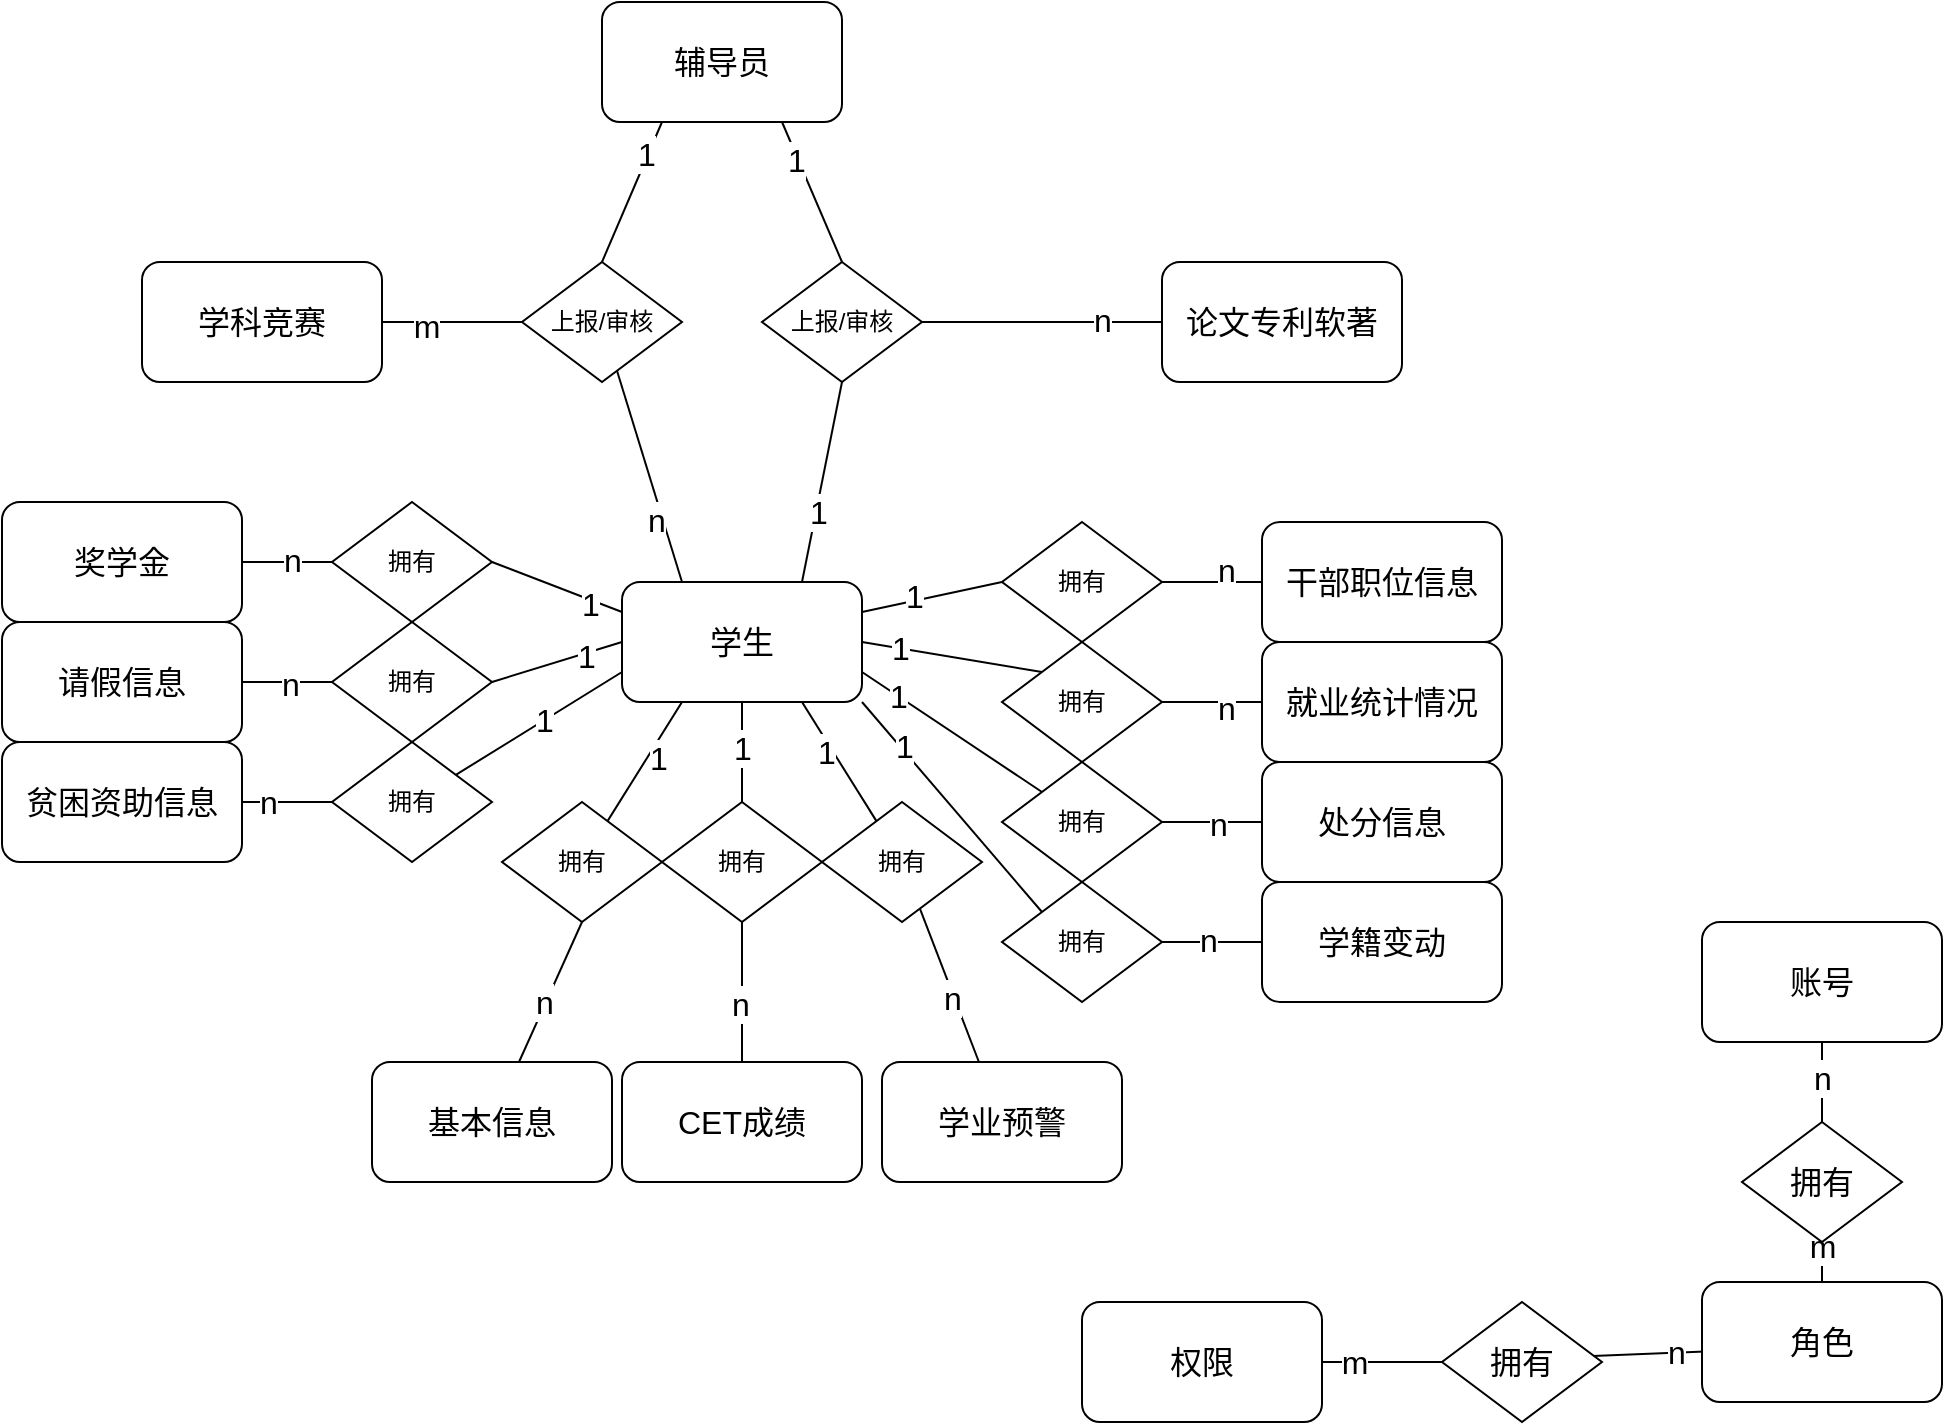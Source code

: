 <mxfile version="24.0.2" type="github">
  <diagram name="Page-1" id="Ix-445wSyXX7Rc5fptbm">
    <mxGraphModel dx="1953" dy="2136" grid="1" gridSize="10" guides="1" tooltips="1" connect="1" arrows="1" fold="1" page="1" pageScale="1" pageWidth="850" pageHeight="1100" math="0" shadow="0">
      <root>
        <mxCell id="0" />
        <mxCell id="1" parent="0" />
        <mxCell id="8vq5FHL1kok4xc9j8ktI-8" style="rounded=0;orthogonalLoop=1;jettySize=auto;html=1;exitX=0.5;exitY=1;exitDx=0;exitDy=0;entryX=0.5;entryY=0;entryDx=0;entryDy=0;endArrow=none;endFill=0;fontSize=16;" parent="1" source="8vq5FHL1kok4xc9j8ktI-1" target="8vq5FHL1kok4xc9j8ktI-7" edge="1">
          <mxGeometry relative="1" as="geometry" />
        </mxCell>
        <mxCell id="8vq5FHL1kok4xc9j8ktI-15" value="&lt;font style=&quot;font-size: 16px;&quot;&gt;n&lt;/font&gt;" style="edgeLabel;html=1;align=center;verticalAlign=middle;resizable=0;points=[];fontSize=16;" parent="8vq5FHL1kok4xc9j8ktI-8" vertex="1" connectable="0">
          <mxGeometry x="-0.1" relative="1" as="geometry">
            <mxPoint as="offset" />
          </mxGeometry>
        </mxCell>
        <mxCell id="8vq5FHL1kok4xc9j8ktI-1" value="账号" style="rounded=1;whiteSpace=wrap;html=1;fontSize=16;" parent="1" vertex="1">
          <mxGeometry x="1030" y="300" width="120" height="60" as="geometry" />
        </mxCell>
        <mxCell id="8vq5FHL1kok4xc9j8ktI-2" value="权限" style="rounded=1;whiteSpace=wrap;html=1;fontSize=16;" parent="1" vertex="1">
          <mxGeometry x="720" y="490" width="120" height="60" as="geometry" />
        </mxCell>
        <mxCell id="8vq5FHL1kok4xc9j8ktI-5" style="rounded=0;orthogonalLoop=1;jettySize=auto;html=1;exitX=1;exitY=0.5;exitDx=0;exitDy=0;entryX=0;entryY=0.5;entryDx=0;entryDy=0;endArrow=none;endFill=0;fontSize=16;" parent="1" source="8vq5FHL1kok4xc9j8ktI-3" target="8vq5FHL1kok4xc9j8ktI-4" edge="1">
          <mxGeometry relative="1" as="geometry" />
        </mxCell>
        <mxCell id="8vq5FHL1kok4xc9j8ktI-17" value="&lt;font style=&quot;font-size: 16px;&quot;&gt;n&lt;/font&gt;" style="edgeLabel;html=1;align=center;verticalAlign=middle;resizable=0;points=[];fontSize=16;" parent="8vq5FHL1kok4xc9j8ktI-5" vertex="1" connectable="0">
          <mxGeometry x="-0.325" y="-2" relative="1" as="geometry">
            <mxPoint as="offset" />
          </mxGeometry>
        </mxCell>
        <mxCell id="8vq5FHL1kok4xc9j8ktI-39" value="n" style="edgeLabel;html=1;align=center;verticalAlign=middle;resizable=0;points=[];fontSize=16;" parent="8vq5FHL1kok4xc9j8ktI-5" vertex="1" connectable="0">
          <mxGeometry x="0.066" y="-1" relative="1" as="geometry">
            <mxPoint as="offset" />
          </mxGeometry>
        </mxCell>
        <mxCell id="8vq5FHL1kok4xc9j8ktI-3" value="角色" style="rounded=1;whiteSpace=wrap;html=1;fontSize=16;" parent="1" vertex="1">
          <mxGeometry x="1030" y="480" width="120" height="60" as="geometry" />
        </mxCell>
        <mxCell id="8vq5FHL1kok4xc9j8ktI-6" style="rounded=0;orthogonalLoop=1;jettySize=auto;html=1;exitX=1;exitY=0.5;exitDx=0;exitDy=0;entryX=1;entryY=0.5;entryDx=0;entryDy=0;endArrow=none;endFill=0;fontSize=16;" parent="1" source="8vq5FHL1kok4xc9j8ktI-4" target="8vq5FHL1kok4xc9j8ktI-2" edge="1">
          <mxGeometry relative="1" as="geometry" />
        </mxCell>
        <mxCell id="8vq5FHL1kok4xc9j8ktI-18" value="&lt;font style=&quot;font-size: 16px;&quot;&gt;m&lt;/font&gt;" style="edgeLabel;html=1;align=center;verticalAlign=middle;resizable=0;points=[];fontSize=16;" parent="8vq5FHL1kok4xc9j8ktI-6" vertex="1" connectable="0">
          <mxGeometry x="0.171" y="-2" relative="1" as="geometry">
            <mxPoint x="-42" y="2" as="offset" />
          </mxGeometry>
        </mxCell>
        <mxCell id="8vq5FHL1kok4xc9j8ktI-4" value="拥有" style="rhombus;whiteSpace=wrap;html=1;fontSize=16;" parent="1" vertex="1">
          <mxGeometry x="900" y="490" width="80" height="60" as="geometry" />
        </mxCell>
        <mxCell id="8vq5FHL1kok4xc9j8ktI-9" style="rounded=0;orthogonalLoop=1;jettySize=auto;html=1;entryX=0.5;entryY=0;entryDx=0;entryDy=0;endArrow=none;endFill=0;exitX=0.5;exitY=1;exitDx=0;exitDy=0;fontSize=16;" parent="1" source="8vq5FHL1kok4xc9j8ktI-7" target="8vq5FHL1kok4xc9j8ktI-3" edge="1">
          <mxGeometry relative="1" as="geometry" />
        </mxCell>
        <mxCell id="8vq5FHL1kok4xc9j8ktI-13" value="&lt;font style=&quot;font-size: 16px;&quot;&gt;m&lt;br style=&quot;font-size: 16px;&quot;&gt;&lt;/font&gt;" style="edgeLabel;html=1;align=center;verticalAlign=middle;resizable=0;points=[];fontSize=16;" parent="8vq5FHL1kok4xc9j8ktI-9" vertex="1" connectable="0">
          <mxGeometry x="0.543" y="2" relative="1" as="geometry">
            <mxPoint x="-2" y="-14" as="offset" />
          </mxGeometry>
        </mxCell>
        <mxCell id="8vq5FHL1kok4xc9j8ktI-7" value="拥有" style="rhombus;whiteSpace=wrap;html=1;fontSize=16;" parent="1" vertex="1">
          <mxGeometry x="1050" y="400" width="80" height="60" as="geometry" />
        </mxCell>
        <mxCell id="8vq5FHL1kok4xc9j8ktI-30" value="" style="rounded=0;orthogonalLoop=1;jettySize=auto;html=1;endArrow=none;endFill=0;exitX=1;exitY=0.25;exitDx=0;exitDy=0;fontSize=16;entryX=0;entryY=0.5;entryDx=0;entryDy=0;" parent="1" source="8vq5FHL1kok4xc9j8ktI-41" target="8vq5FHL1kok4xc9j8ktI-29" edge="1">
          <mxGeometry relative="1" as="geometry">
            <mxPoint x="640" y="130" as="sourcePoint" />
          </mxGeometry>
        </mxCell>
        <mxCell id="8vq5FHL1kok4xc9j8ktI-32" value="1" style="edgeLabel;html=1;align=center;verticalAlign=middle;resizable=0;points=[];fontSize=16;" parent="8vq5FHL1kok4xc9j8ktI-30" vertex="1" connectable="0">
          <mxGeometry x="-0.25" y="3" relative="1" as="geometry">
            <mxPoint as="offset" />
          </mxGeometry>
        </mxCell>
        <mxCell id="8vq5FHL1kok4xc9j8ktI-31" value="" style="edgeStyle=orthogonalEdgeStyle;rounded=0;orthogonalLoop=1;jettySize=auto;html=1;endArrow=none;endFill=0;fontSize=16;" parent="1" source="8vq5FHL1kok4xc9j8ktI-28" target="8vq5FHL1kok4xc9j8ktI-29" edge="1">
          <mxGeometry relative="1" as="geometry" />
        </mxCell>
        <mxCell id="8vq5FHL1kok4xc9j8ktI-33" value="n" style="edgeLabel;html=1;align=center;verticalAlign=middle;resizable=0;points=[];fontSize=16;" parent="8vq5FHL1kok4xc9j8ktI-31" vertex="1" connectable="0">
          <mxGeometry x="-0.2" y="-2" relative="1" as="geometry">
            <mxPoint x="2" y="-4" as="offset" />
          </mxGeometry>
        </mxCell>
        <mxCell id="8vq5FHL1kok4xc9j8ktI-28" value="干部职位信息" style="rounded=1;whiteSpace=wrap;html=1;fontSize=16;" parent="1" vertex="1">
          <mxGeometry x="810" y="100" width="120" height="60" as="geometry" />
        </mxCell>
        <mxCell id="8vq5FHL1kok4xc9j8ktI-43" value="" style="rounded=0;orthogonalLoop=1;jettySize=auto;html=1;endArrow=none;endFill=0;fontSize=16;exitX=0;exitY=0.5;exitDx=0;exitDy=0;" parent="1" source="8vq5FHL1kok4xc9j8ktI-47" target="8vq5FHL1kok4xc9j8ktI-37" edge="1">
          <mxGeometry relative="1" as="geometry" />
        </mxCell>
        <mxCell id="8vq5FHL1kok4xc9j8ktI-44" value="&lt;font style=&quot;font-size: 16px;&quot;&gt;n&lt;/font&gt;" style="edgeLabel;html=1;align=center;verticalAlign=middle;resizable=0;points=[];fontSize=16;" parent="8vq5FHL1kok4xc9j8ktI-43" vertex="1" connectable="0">
          <mxGeometry x="0.524" y="-2" relative="1" as="geometry">
            <mxPoint x="2" y="2" as="offset" />
          </mxGeometry>
        </mxCell>
        <mxCell id="8vq5FHL1kok4xc9j8ktI-29" value="拥有" style="rhombus;whiteSpace=wrap;html=1;fontSize=12;" parent="1" vertex="1">
          <mxGeometry x="680" y="100" width="80" height="60" as="geometry" />
        </mxCell>
        <mxCell id="8vq5FHL1kok4xc9j8ktI-45" value="" style="rounded=0;orthogonalLoop=1;jettySize=auto;html=1;fontSize=16;endArrow=none;endFill=0;entryX=1;entryY=0.5;entryDx=0;entryDy=0;exitX=0;exitY=0.5;exitDx=0;exitDy=0;" parent="1" source="8vq5FHL1kok4xc9j8ktI-34" target="8vq5FHL1kok4xc9j8ktI-38" edge="1">
          <mxGeometry relative="1" as="geometry" />
        </mxCell>
        <mxCell id="8vq5FHL1kok4xc9j8ktI-46" value="n" style="edgeLabel;html=1;align=center;verticalAlign=middle;resizable=0;points=[];fontSize=16;" parent="8vq5FHL1kok4xc9j8ktI-45" vertex="1" connectable="0">
          <mxGeometry x="-0.257" y="3" relative="1" as="geometry">
            <mxPoint as="offset" />
          </mxGeometry>
        </mxCell>
        <mxCell id="8vq5FHL1kok4xc9j8ktI-34" value="就业统计情况" style="rounded=1;whiteSpace=wrap;html=1;fontSize=16;" parent="1" vertex="1">
          <mxGeometry x="810" y="160" width="120" height="60" as="geometry" />
        </mxCell>
        <mxCell id="8vq5FHL1kok4xc9j8ktI-37" value="贫困资助信息" style="rounded=1;whiteSpace=wrap;html=1;fontSize=16;" parent="1" vertex="1">
          <mxGeometry x="180" y="210" width="120" height="60" as="geometry" />
        </mxCell>
        <mxCell id="8vq5FHL1kok4xc9j8ktI-51" style="rounded=0;orthogonalLoop=1;jettySize=auto;html=1;exitX=0;exitY=0;exitDx=0;exitDy=0;entryX=1;entryY=0.5;entryDx=0;entryDy=0;endArrow=none;endFill=0;fontSize=16;" parent="1" source="8vq5FHL1kok4xc9j8ktI-38" target="8vq5FHL1kok4xc9j8ktI-41" edge="1">
          <mxGeometry relative="1" as="geometry" />
        </mxCell>
        <mxCell id="8vq5FHL1kok4xc9j8ktI-53" value="1" style="edgeLabel;html=1;align=center;verticalAlign=middle;resizable=0;points=[];fontSize=16;" parent="8vq5FHL1kok4xc9j8ktI-51" vertex="1" connectable="0">
          <mxGeometry x="0.575" relative="1" as="geometry">
            <mxPoint as="offset" />
          </mxGeometry>
        </mxCell>
        <mxCell id="8vq5FHL1kok4xc9j8ktI-38" value="拥有" style="rhombus;whiteSpace=wrap;html=1;fontSize=12;" parent="1" vertex="1">
          <mxGeometry x="680" y="160" width="80" height="60" as="geometry" />
        </mxCell>
        <mxCell id="8vq5FHL1kok4xc9j8ktI-48" value="" style="rounded=0;orthogonalLoop=1;jettySize=auto;html=1;endArrow=none;endFill=0;fontSize=16;exitX=0;exitY=0.75;exitDx=0;exitDy=0;" parent="1" source="8vq5FHL1kok4xc9j8ktI-41" target="8vq5FHL1kok4xc9j8ktI-47" edge="1">
          <mxGeometry relative="1" as="geometry">
            <mxPoint x="490" y="190" as="sourcePoint" />
          </mxGeometry>
        </mxCell>
        <mxCell id="8vq5FHL1kok4xc9j8ktI-50" value="1" style="edgeLabel;html=1;align=center;verticalAlign=middle;resizable=0;points=[];fontSize=16;" parent="8vq5FHL1kok4xc9j8ktI-48" vertex="1" connectable="0">
          <mxGeometry x="-0.055" relative="1" as="geometry">
            <mxPoint as="offset" />
          </mxGeometry>
        </mxCell>
        <mxCell id="8vq5FHL1kok4xc9j8ktI-72" style="rounded=0;orthogonalLoop=1;jettySize=auto;html=1;exitX=0.75;exitY=0;exitDx=0;exitDy=0;endArrow=none;endFill=0;entryX=0.5;entryY=1;entryDx=0;entryDy=0;fontSize=16;" parent="1" source="8vq5FHL1kok4xc9j8ktI-41" target="8vq5FHL1kok4xc9j8ktI-71" edge="1">
          <mxGeometry relative="1" as="geometry" />
        </mxCell>
        <mxCell id="UdGCG-SB0l59NqtCDEV1-5" value="1" style="edgeLabel;html=1;align=center;verticalAlign=middle;resizable=0;points=[];fontSize=16;" vertex="1" connectable="0" parent="8vq5FHL1kok4xc9j8ktI-72">
          <mxGeometry x="-0.53" y="-1" relative="1" as="geometry">
            <mxPoint x="2" y="-12" as="offset" />
          </mxGeometry>
        </mxCell>
        <mxCell id="UdGCG-SB0l59NqtCDEV1-12" style="rounded=0;orthogonalLoop=1;jettySize=auto;html=1;exitX=1;exitY=0.75;exitDx=0;exitDy=0;entryX=0;entryY=0;entryDx=0;entryDy=0;endArrow=none;endFill=0;fontSize=16;" edge="1" parent="1" source="8vq5FHL1kok4xc9j8ktI-41" target="UdGCG-SB0l59NqtCDEV1-11">
          <mxGeometry relative="1" as="geometry" />
        </mxCell>
        <mxCell id="UdGCG-SB0l59NqtCDEV1-14" value="1" style="edgeLabel;html=1;align=center;verticalAlign=middle;resizable=0;points=[];fontSize=16;" vertex="1" connectable="0" parent="UdGCG-SB0l59NqtCDEV1-12">
          <mxGeometry x="-0.612" relative="1" as="geometry">
            <mxPoint as="offset" />
          </mxGeometry>
        </mxCell>
        <mxCell id="8vq5FHL1kok4xc9j8ktI-41" value="学生" style="rounded=1;whiteSpace=wrap;html=1;fontSize=16;" parent="1" vertex="1">
          <mxGeometry x="490" y="130" width="120" height="60" as="geometry" />
        </mxCell>
        <mxCell id="8vq5FHL1kok4xc9j8ktI-47" value="拥有" style="rhombus;whiteSpace=wrap;html=1;fontSize=12;" parent="1" vertex="1">
          <mxGeometry x="345" y="210" width="80" height="60" as="geometry" />
        </mxCell>
        <mxCell id="8vq5FHL1kok4xc9j8ktI-54" value="请假信息" style="rounded=1;whiteSpace=wrap;html=1;fontSize=16;" parent="1" vertex="1">
          <mxGeometry x="180" y="150" width="120" height="60" as="geometry" />
        </mxCell>
        <mxCell id="8vq5FHL1kok4xc9j8ktI-56" value="" style="rounded=0;orthogonalLoop=1;jettySize=auto;html=1;endArrow=none;endFill=0;fontSize=16;exitX=0;exitY=0.5;exitDx=0;exitDy=0;" parent="1" source="8vq5FHL1kok4xc9j8ktI-55" target="8vq5FHL1kok4xc9j8ktI-54" edge="1">
          <mxGeometry relative="1" as="geometry" />
        </mxCell>
        <mxCell id="8vq5FHL1kok4xc9j8ktI-58" value="n" style="edgeLabel;html=1;align=center;verticalAlign=middle;resizable=0;points=[];fontSize=16;" parent="8vq5FHL1kok4xc9j8ktI-56" vertex="1" connectable="0">
          <mxGeometry x="-0.091" y="1" relative="1" as="geometry">
            <mxPoint x="-1" as="offset" />
          </mxGeometry>
        </mxCell>
        <mxCell id="8vq5FHL1kok4xc9j8ktI-57" style="rounded=0;orthogonalLoop=1;jettySize=auto;html=1;entryX=0;entryY=0.5;entryDx=0;entryDy=0;endArrow=none;endFill=0;fontSize=16;exitX=1;exitY=0.5;exitDx=0;exitDy=0;" parent="1" source="8vq5FHL1kok4xc9j8ktI-55" target="8vq5FHL1kok4xc9j8ktI-41" edge="1">
          <mxGeometry relative="1" as="geometry" />
        </mxCell>
        <mxCell id="8vq5FHL1kok4xc9j8ktI-59" value="1" style="edgeLabel;html=1;align=center;verticalAlign=middle;resizable=0;points=[];fontSize=16;" parent="8vq5FHL1kok4xc9j8ktI-57" vertex="1" connectable="0">
          <mxGeometry x="0.448" y="-1" relative="1" as="geometry">
            <mxPoint as="offset" />
          </mxGeometry>
        </mxCell>
        <mxCell id="8vq5FHL1kok4xc9j8ktI-55" value="拥有" style="rhombus;whiteSpace=wrap;html=1;fontSize=12;" parent="1" vertex="1">
          <mxGeometry x="345" y="150" width="80" height="60" as="geometry" />
        </mxCell>
        <mxCell id="8vq5FHL1kok4xc9j8ktI-60" value="奖学金" style="rounded=1;whiteSpace=wrap;html=1;fontSize=16;" parent="1" vertex="1">
          <mxGeometry x="180" y="90" width="120" height="60" as="geometry" />
        </mxCell>
        <mxCell id="8vq5FHL1kok4xc9j8ktI-62" style="rounded=0;orthogonalLoop=1;jettySize=auto;html=1;exitX=1;exitY=0.5;exitDx=0;exitDy=0;entryX=0;entryY=0.25;entryDx=0;entryDy=0;endArrow=none;endFill=0;fontSize=16;" parent="1" source="8vq5FHL1kok4xc9j8ktI-61" target="8vq5FHL1kok4xc9j8ktI-41" edge="1">
          <mxGeometry relative="1" as="geometry" />
        </mxCell>
        <mxCell id="UdGCG-SB0l59NqtCDEV1-1" value="1" style="edgeLabel;html=1;align=center;verticalAlign=middle;resizable=0;points=[];fontSize=16;" vertex="1" connectable="0" parent="8vq5FHL1kok4xc9j8ktI-62">
          <mxGeometry x="0.513" y="-2" relative="1" as="geometry">
            <mxPoint as="offset" />
          </mxGeometry>
        </mxCell>
        <mxCell id="8vq5FHL1kok4xc9j8ktI-63" value="" style="rounded=0;orthogonalLoop=1;jettySize=auto;html=1;endArrow=none;endFill=0;fontSize=16;entryX=1;entryY=0.5;entryDx=0;entryDy=0;exitX=0;exitY=0.5;exitDx=0;exitDy=0;" parent="1" source="8vq5FHL1kok4xc9j8ktI-61" target="8vq5FHL1kok4xc9j8ktI-60" edge="1">
          <mxGeometry relative="1" as="geometry" />
        </mxCell>
        <mxCell id="UdGCG-SB0l59NqtCDEV1-2" value="n" style="edgeLabel;html=1;align=center;verticalAlign=middle;resizable=0;points=[];fontSize=16;" vertex="1" connectable="0" parent="8vq5FHL1kok4xc9j8ktI-63">
          <mxGeometry x="-0.094" y="-1" relative="1" as="geometry">
            <mxPoint as="offset" />
          </mxGeometry>
        </mxCell>
        <mxCell id="8vq5FHL1kok4xc9j8ktI-61" value="拥有" style="rhombus;whiteSpace=wrap;html=1;fontSize=12;" parent="1" vertex="1">
          <mxGeometry x="345" y="90" width="80" height="60" as="geometry" />
        </mxCell>
        <mxCell id="8vq5FHL1kok4xc9j8ktI-65" value="" style="rounded=0;orthogonalLoop=1;jettySize=auto;html=1;endArrow=none;endFill=0;fontSize=16;entryX=0.25;entryY=0;entryDx=0;entryDy=0;" parent="1" source="8vq5FHL1kok4xc9j8ktI-64" target="8vq5FHL1kok4xc9j8ktI-41" edge="1">
          <mxGeometry relative="1" as="geometry" />
        </mxCell>
        <mxCell id="UdGCG-SB0l59NqtCDEV1-3" value="n" style="edgeLabel;html=1;align=center;verticalAlign=middle;resizable=0;points=[];fontSize=16;" vertex="1" connectable="0" parent="8vq5FHL1kok4xc9j8ktI-65">
          <mxGeometry x="0.392" y="-4" relative="1" as="geometry">
            <mxPoint as="offset" />
          </mxGeometry>
        </mxCell>
        <mxCell id="8vq5FHL1kok4xc9j8ktI-67" value="" style="rounded=0;orthogonalLoop=1;jettySize=auto;html=1;endArrow=none;endFill=0;fontSize=16;" parent="1" source="8vq5FHL1kok4xc9j8ktI-64" target="8vq5FHL1kok4xc9j8ktI-66" edge="1">
          <mxGeometry relative="1" as="geometry" />
        </mxCell>
        <mxCell id="UdGCG-SB0l59NqtCDEV1-4" value="m" style="edgeLabel;html=1;align=center;verticalAlign=middle;resizable=0;points=[];fontSize=16;" vertex="1" connectable="0" parent="8vq5FHL1kok4xc9j8ktI-67">
          <mxGeometry x="0.371" y="2" relative="1" as="geometry">
            <mxPoint as="offset" />
          </mxGeometry>
        </mxCell>
        <mxCell id="8vq5FHL1kok4xc9j8ktI-64" value="上报/审核" style="rhombus;whiteSpace=wrap;html=1;fontSize=12;" parent="1" vertex="1">
          <mxGeometry x="440" y="-30" width="80" height="60" as="geometry" />
        </mxCell>
        <mxCell id="8vq5FHL1kok4xc9j8ktI-66" value="学科竞赛" style="rounded=1;whiteSpace=wrap;html=1;fontSize=16;" parent="1" vertex="1">
          <mxGeometry x="250" y="-30" width="120" height="60" as="geometry" />
        </mxCell>
        <mxCell id="8vq5FHL1kok4xc9j8ktI-69" style="rounded=0;orthogonalLoop=1;jettySize=auto;html=1;exitX=0.25;exitY=1;exitDx=0;exitDy=0;entryX=0.5;entryY=0;entryDx=0;entryDy=0;endArrow=none;endFill=0;fontSize=16;" parent="1" source="8vq5FHL1kok4xc9j8ktI-68" target="8vq5FHL1kok4xc9j8ktI-64" edge="1">
          <mxGeometry relative="1" as="geometry" />
        </mxCell>
        <mxCell id="UdGCG-SB0l59NqtCDEV1-7" value="1" style="edgeLabel;html=1;align=center;verticalAlign=middle;resizable=0;points=[];fontSize=16;" vertex="1" connectable="0" parent="8vq5FHL1kok4xc9j8ktI-69">
          <mxGeometry x="-0.54" y="-1" relative="1" as="geometry">
            <mxPoint as="offset" />
          </mxGeometry>
        </mxCell>
        <mxCell id="8vq5FHL1kok4xc9j8ktI-75" style="rounded=0;orthogonalLoop=1;jettySize=auto;html=1;exitX=0.75;exitY=1;exitDx=0;exitDy=0;entryX=0.5;entryY=0;entryDx=0;entryDy=0;endArrow=none;endFill=0;fontSize=16;" parent="1" source="8vq5FHL1kok4xc9j8ktI-68" target="8vq5FHL1kok4xc9j8ktI-71" edge="1">
          <mxGeometry relative="1" as="geometry" />
        </mxCell>
        <mxCell id="UdGCG-SB0l59NqtCDEV1-8" value="1" style="edgeLabel;html=1;align=center;verticalAlign=middle;resizable=0;points=[];fontSize=16;" vertex="1" connectable="0" parent="8vq5FHL1kok4xc9j8ktI-75">
          <mxGeometry x="-0.469" y="-1" relative="1" as="geometry">
            <mxPoint as="offset" />
          </mxGeometry>
        </mxCell>
        <mxCell id="8vq5FHL1kok4xc9j8ktI-68" value="辅导员" style="rounded=1;whiteSpace=wrap;html=1;fontSize=16;" parent="1" vertex="1">
          <mxGeometry x="480" y="-160" width="120" height="60" as="geometry" />
        </mxCell>
        <mxCell id="8vq5FHL1kok4xc9j8ktI-74" style="rounded=0;orthogonalLoop=1;jettySize=auto;html=1;exitX=1;exitY=0.5;exitDx=0;exitDy=0;endArrow=none;endFill=0;entryX=0;entryY=0.5;entryDx=0;entryDy=0;fontSize=16;" parent="1" source="8vq5FHL1kok4xc9j8ktI-71" target="8vq5FHL1kok4xc9j8ktI-73" edge="1">
          <mxGeometry relative="1" as="geometry">
            <mxPoint x="720" y="-50" as="targetPoint" />
          </mxGeometry>
        </mxCell>
        <mxCell id="UdGCG-SB0l59NqtCDEV1-6" value="n" style="edgeLabel;html=1;align=center;verticalAlign=middle;resizable=0;points=[];fontSize=16;" vertex="1" connectable="0" parent="8vq5FHL1kok4xc9j8ktI-74">
          <mxGeometry x="0.488" y="1" relative="1" as="geometry">
            <mxPoint as="offset" />
          </mxGeometry>
        </mxCell>
        <mxCell id="8vq5FHL1kok4xc9j8ktI-71" value="上报/审核" style="rhombus;whiteSpace=wrap;html=1;fontSize=12;" parent="1" vertex="1">
          <mxGeometry x="560" y="-30" width="80" height="60" as="geometry" />
        </mxCell>
        <mxCell id="8vq5FHL1kok4xc9j8ktI-73" value="论文专利软著" style="rounded=1;whiteSpace=wrap;html=1;fontSize=16;" parent="1" vertex="1">
          <mxGeometry x="760" y="-30" width="120" height="60" as="geometry" />
        </mxCell>
        <mxCell id="UdGCG-SB0l59NqtCDEV1-10" value="处分信息" style="rounded=1;whiteSpace=wrap;html=1;fontSize=16;" vertex="1" parent="1">
          <mxGeometry x="810" y="220" width="120" height="60" as="geometry" />
        </mxCell>
        <mxCell id="UdGCG-SB0l59NqtCDEV1-13" style="rounded=0;orthogonalLoop=1;jettySize=auto;html=1;exitX=1;exitY=0.5;exitDx=0;exitDy=0;entryX=0;entryY=0.5;entryDx=0;entryDy=0;endArrow=none;endFill=0;fontSize=16;" edge="1" parent="1" source="UdGCG-SB0l59NqtCDEV1-11" target="UdGCG-SB0l59NqtCDEV1-10">
          <mxGeometry relative="1" as="geometry" />
        </mxCell>
        <mxCell id="UdGCG-SB0l59NqtCDEV1-15" value="n" style="edgeLabel;html=1;align=center;verticalAlign=middle;resizable=0;points=[];fontSize=16;" vertex="1" connectable="0" parent="UdGCG-SB0l59NqtCDEV1-13">
          <mxGeometry x="0.099" y="-1" relative="1" as="geometry">
            <mxPoint as="offset" />
          </mxGeometry>
        </mxCell>
        <mxCell id="UdGCG-SB0l59NqtCDEV1-11" value="拥有" style="rhombus;whiteSpace=wrap;html=1;fontSize=12;" vertex="1" parent="1">
          <mxGeometry x="680" y="220" width="80" height="60" as="geometry" />
        </mxCell>
        <mxCell id="UdGCG-SB0l59NqtCDEV1-19" value="" style="rounded=0;orthogonalLoop=1;jettySize=auto;html=1;endArrow=none;endFill=0;fontSize=16;entryX=0.25;entryY=1;entryDx=0;entryDy=0;" edge="1" parent="1" source="UdGCG-SB0l59NqtCDEV1-18" target="8vq5FHL1kok4xc9j8ktI-41">
          <mxGeometry relative="1" as="geometry">
            <mxPoint x="550" y="310" as="targetPoint" />
            <Array as="points" />
          </mxGeometry>
        </mxCell>
        <mxCell id="UdGCG-SB0l59NqtCDEV1-24" value="1" style="edgeLabel;html=1;align=center;verticalAlign=middle;resizable=0;points=[];fontSize=16;" vertex="1" connectable="0" parent="UdGCG-SB0l59NqtCDEV1-19">
          <mxGeometry x="0.352" y="-2" relative="1" as="geometry">
            <mxPoint x="-2" y="7" as="offset" />
          </mxGeometry>
        </mxCell>
        <mxCell id="UdGCG-SB0l59NqtCDEV1-18" value="拥有" style="rhombus;whiteSpace=wrap;html=1;fontSize=12;" vertex="1" parent="1">
          <mxGeometry x="430" y="240" width="80" height="60" as="geometry" />
        </mxCell>
        <mxCell id="UdGCG-SB0l59NqtCDEV1-21" value="" style="rounded=0;orthogonalLoop=1;jettySize=auto;html=1;endArrow=none;endFill=0;fontSize=16;entryX=0.5;entryY=1;entryDx=0;entryDy=0;" edge="1" parent="1" source="UdGCG-SB0l59NqtCDEV1-20" target="UdGCG-SB0l59NqtCDEV1-18">
          <mxGeometry relative="1" as="geometry" />
        </mxCell>
        <mxCell id="UdGCG-SB0l59NqtCDEV1-25" value="n" style="edgeLabel;html=1;align=center;verticalAlign=middle;resizable=0;points=[];fontSize=16;" vertex="1" connectable="0" parent="UdGCG-SB0l59NqtCDEV1-21">
          <mxGeometry x="-0.154" y="1" relative="1" as="geometry">
            <mxPoint as="offset" />
          </mxGeometry>
        </mxCell>
        <mxCell id="UdGCG-SB0l59NqtCDEV1-20" value="基本信息" style="rounded=1;whiteSpace=wrap;html=1;fontSize=16;" vertex="1" parent="1">
          <mxGeometry x="365" y="370" width="120" height="60" as="geometry" />
        </mxCell>
        <mxCell id="UdGCG-SB0l59NqtCDEV1-26" value="" style="rounded=0;orthogonalLoop=1;jettySize=auto;html=1;endArrow=none;endFill=0;fontSize=16;entryX=0.75;entryY=1;entryDx=0;entryDy=0;" edge="1" parent="1" source="UdGCG-SB0l59NqtCDEV1-28" target="8vq5FHL1kok4xc9j8ktI-41">
          <mxGeometry relative="1" as="geometry">
            <mxPoint x="660" y="300" as="targetPoint" />
            <Array as="points" />
          </mxGeometry>
        </mxCell>
        <mxCell id="UdGCG-SB0l59NqtCDEV1-27" value="1" style="edgeLabel;html=1;align=center;verticalAlign=middle;resizable=0;points=[];fontSize=16;" vertex="1" connectable="0" parent="UdGCG-SB0l59NqtCDEV1-26">
          <mxGeometry x="0.352" y="-2" relative="1" as="geometry">
            <mxPoint x="-2" y="7" as="offset" />
          </mxGeometry>
        </mxCell>
        <mxCell id="UdGCG-SB0l59NqtCDEV1-28" value="拥有" style="rhombus;whiteSpace=wrap;html=1;fontSize=12;" vertex="1" parent="1">
          <mxGeometry x="590" y="240" width="80" height="60" as="geometry" />
        </mxCell>
        <mxCell id="UdGCG-SB0l59NqtCDEV1-29" value="" style="rounded=0;orthogonalLoop=1;jettySize=auto;html=1;endArrow=none;endFill=0;fontSize=16;" edge="1" parent="1" source="UdGCG-SB0l59NqtCDEV1-31" target="UdGCG-SB0l59NqtCDEV1-28">
          <mxGeometry relative="1" as="geometry" />
        </mxCell>
        <mxCell id="UdGCG-SB0l59NqtCDEV1-30" value="n" style="edgeLabel;html=1;align=center;verticalAlign=middle;resizable=0;points=[];fontSize=16;" vertex="1" connectable="0" parent="UdGCG-SB0l59NqtCDEV1-29">
          <mxGeometry x="-0.154" y="1" relative="1" as="geometry">
            <mxPoint as="offset" />
          </mxGeometry>
        </mxCell>
        <mxCell id="UdGCG-SB0l59NqtCDEV1-31" value="学业预警" style="rounded=1;whiteSpace=wrap;html=1;fontSize=16;" vertex="1" parent="1">
          <mxGeometry x="620" y="370" width="120" height="60" as="geometry" />
        </mxCell>
        <mxCell id="UdGCG-SB0l59NqtCDEV1-32" value="" style="rounded=0;orthogonalLoop=1;jettySize=auto;html=1;endArrow=none;endFill=0;fontSize=16;entryX=0.5;entryY=1;entryDx=0;entryDy=0;" edge="1" parent="1" source="UdGCG-SB0l59NqtCDEV1-34" target="8vq5FHL1kok4xc9j8ktI-41">
          <mxGeometry relative="1" as="geometry">
            <mxPoint x="600" y="240" as="targetPoint" />
            <Array as="points" />
          </mxGeometry>
        </mxCell>
        <mxCell id="UdGCG-SB0l59NqtCDEV1-33" value="1" style="edgeLabel;html=1;align=center;verticalAlign=middle;resizable=0;points=[];fontSize=16;" vertex="1" connectable="0" parent="UdGCG-SB0l59NqtCDEV1-32">
          <mxGeometry x="0.352" y="-2" relative="1" as="geometry">
            <mxPoint x="-2" y="7" as="offset" />
          </mxGeometry>
        </mxCell>
        <mxCell id="UdGCG-SB0l59NqtCDEV1-34" value="拥有" style="rhombus;whiteSpace=wrap;html=1;fontSize=12;" vertex="1" parent="1">
          <mxGeometry x="510" y="240" width="80" height="60" as="geometry" />
        </mxCell>
        <mxCell id="UdGCG-SB0l59NqtCDEV1-35" value="" style="rounded=0;orthogonalLoop=1;jettySize=auto;html=1;endArrow=none;endFill=0;fontSize=16;" edge="1" parent="1" source="UdGCG-SB0l59NqtCDEV1-37" target="UdGCG-SB0l59NqtCDEV1-34">
          <mxGeometry relative="1" as="geometry" />
        </mxCell>
        <mxCell id="UdGCG-SB0l59NqtCDEV1-36" value="n" style="edgeLabel;html=1;align=center;verticalAlign=middle;resizable=0;points=[];fontSize=16;" vertex="1" connectable="0" parent="UdGCG-SB0l59NqtCDEV1-35">
          <mxGeometry x="-0.154" y="1" relative="1" as="geometry">
            <mxPoint as="offset" />
          </mxGeometry>
        </mxCell>
        <mxCell id="UdGCG-SB0l59NqtCDEV1-37" value="CET成绩 " style="rounded=1;whiteSpace=wrap;html=1;fontSize=16;" vertex="1" parent="1">
          <mxGeometry x="490" y="370" width="120" height="60" as="geometry" />
        </mxCell>
        <mxCell id="UdGCG-SB0l59NqtCDEV1-55" style="rounded=0;orthogonalLoop=1;jettySize=auto;html=1;entryX=0;entryY=0.5;entryDx=0;entryDy=0;endArrow=none;endFill=0;" edge="1" parent="1" source="UdGCG-SB0l59NqtCDEV1-52" target="UdGCG-SB0l59NqtCDEV1-53">
          <mxGeometry relative="1" as="geometry" />
        </mxCell>
        <mxCell id="UdGCG-SB0l59NqtCDEV1-58" value="n" style="edgeLabel;html=1;align=center;verticalAlign=middle;resizable=0;points=[];fontSize=16;" vertex="1" connectable="0" parent="UdGCG-SB0l59NqtCDEV1-55">
          <mxGeometry x="-0.103" y="1" relative="1" as="geometry">
            <mxPoint as="offset" />
          </mxGeometry>
        </mxCell>
        <mxCell id="UdGCG-SB0l59NqtCDEV1-56" style="rounded=0;orthogonalLoop=1;jettySize=auto;html=1;exitX=0;exitY=0;exitDx=0;exitDy=0;entryX=1;entryY=1;entryDx=0;entryDy=0;endArrow=none;endFill=0;" edge="1" parent="1" source="UdGCG-SB0l59NqtCDEV1-52" target="8vq5FHL1kok4xc9j8ktI-41">
          <mxGeometry relative="1" as="geometry" />
        </mxCell>
        <mxCell id="UdGCG-SB0l59NqtCDEV1-57" value="1" style="edgeLabel;html=1;align=center;verticalAlign=middle;resizable=0;points=[];fontSize=16;" vertex="1" connectable="0" parent="UdGCG-SB0l59NqtCDEV1-56">
          <mxGeometry x="0.569" y="-2" relative="1" as="geometry">
            <mxPoint as="offset" />
          </mxGeometry>
        </mxCell>
        <mxCell id="UdGCG-SB0l59NqtCDEV1-52" value="拥有" style="rhombus;whiteSpace=wrap;html=1;fontSize=12;" vertex="1" parent="1">
          <mxGeometry x="680" y="280" width="80" height="60" as="geometry" />
        </mxCell>
        <mxCell id="UdGCG-SB0l59NqtCDEV1-53" value="学籍变动" style="rounded=1;whiteSpace=wrap;html=1;fontSize=16;" vertex="1" parent="1">
          <mxGeometry x="810" y="280" width="120" height="60" as="geometry" />
        </mxCell>
      </root>
    </mxGraphModel>
  </diagram>
</mxfile>
